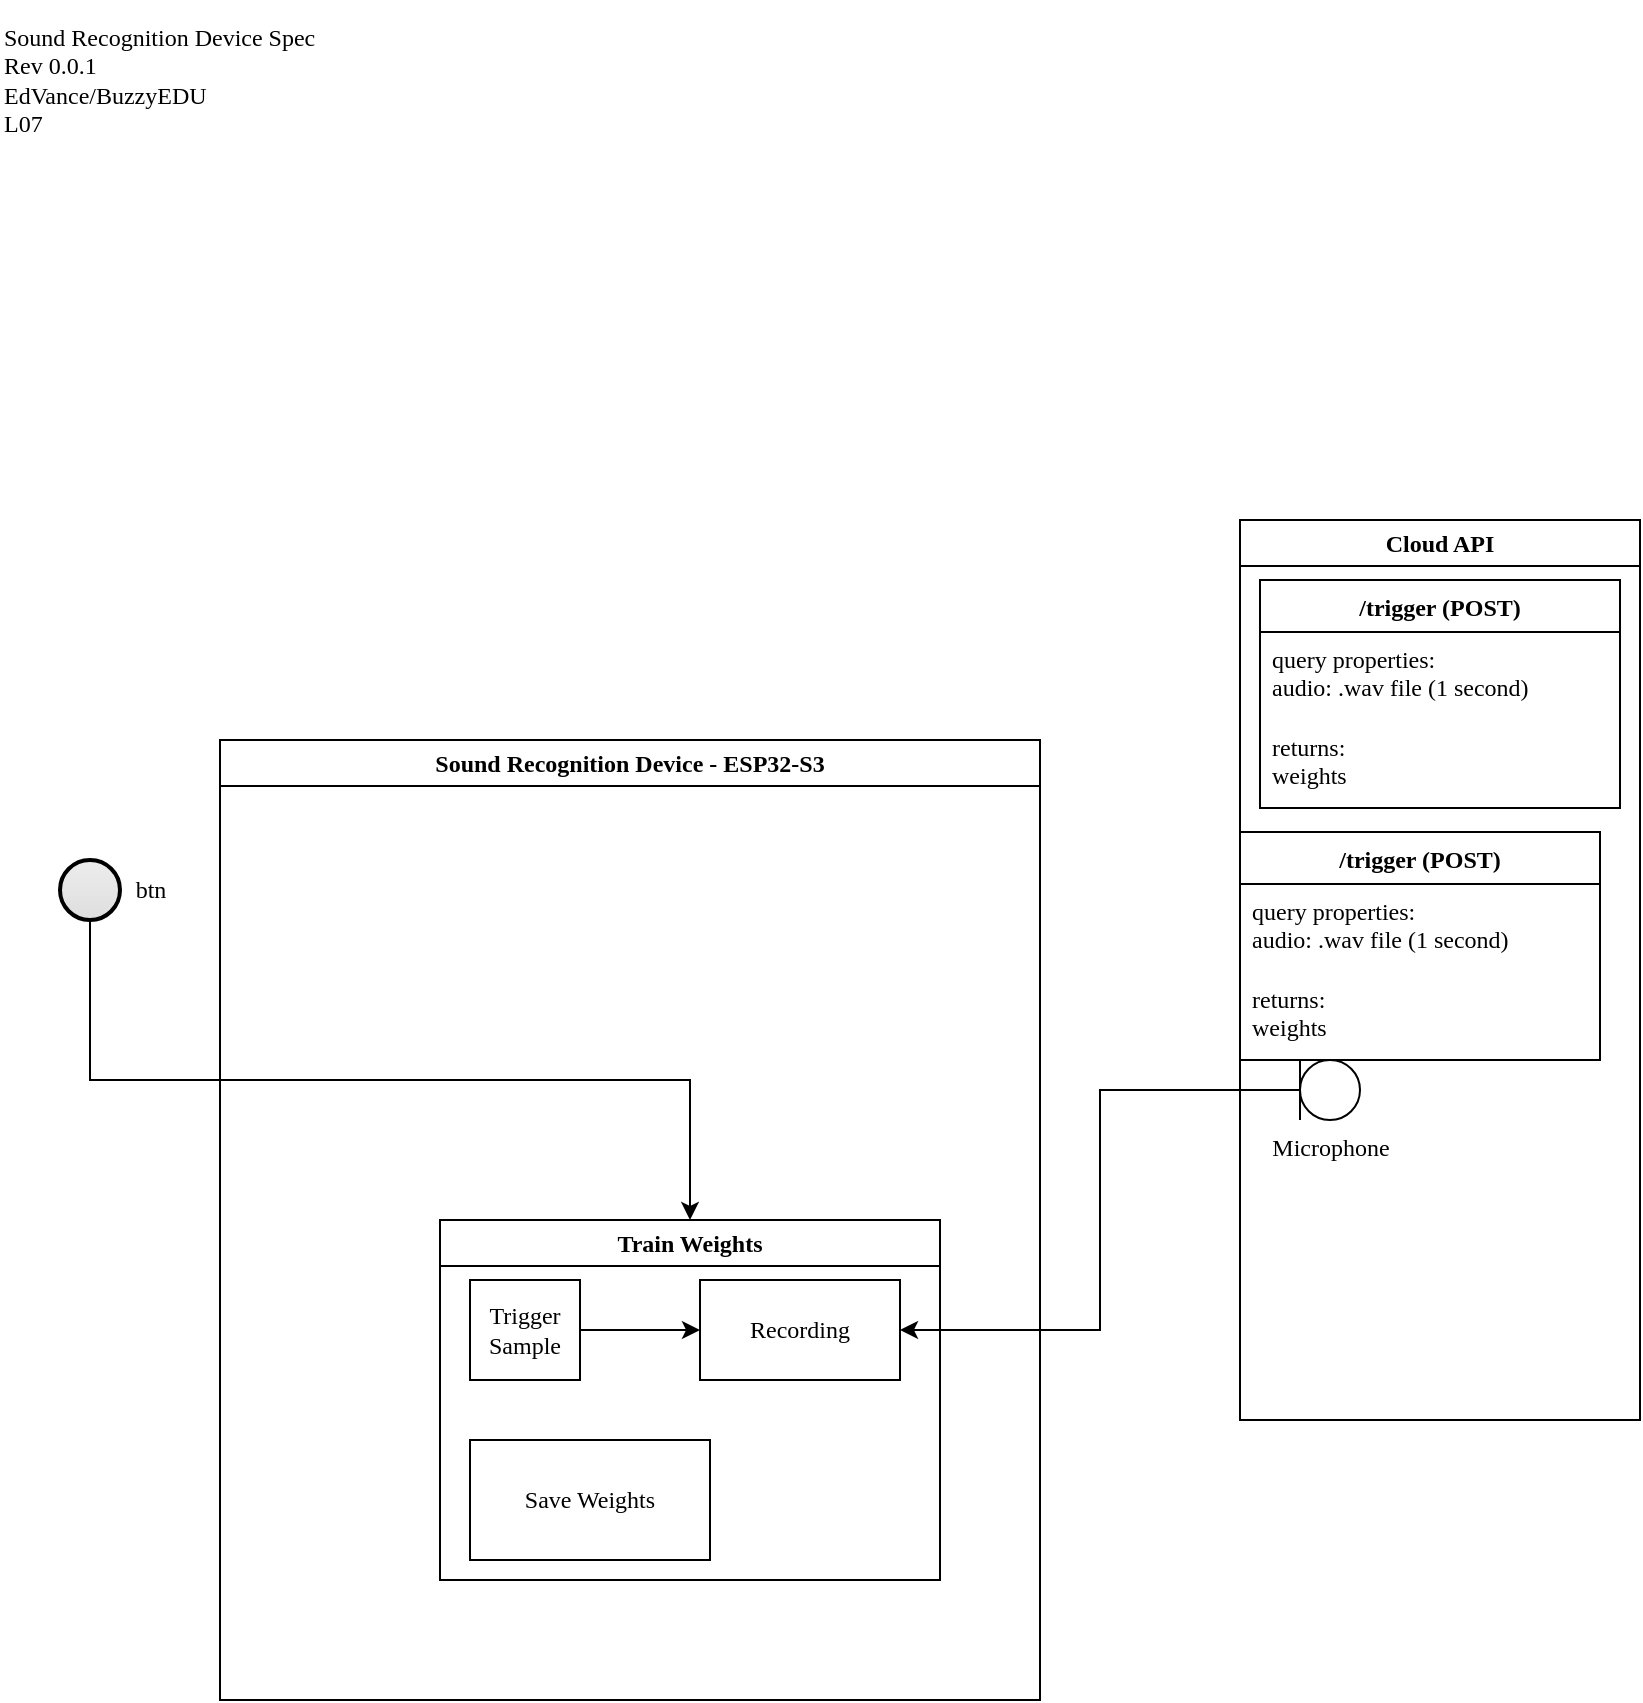 <mxfile version="26.0.16">
  <diagram name="Page-1" id="p_WE0Dm36_8SnMLj7Snu">
    <mxGraphModel dx="934" dy="738" grid="1" gridSize="10" guides="1" tooltips="1" connect="1" arrows="1" fold="1" page="1" pageScale="1" pageWidth="850" pageHeight="1100" math="0" shadow="0">
      <root>
        <mxCell id="0" />
        <mxCell id="1" parent="0" />
        <mxCell id="LyxQhL4PqP1_1bGI5EFB-19" style="edgeStyle=orthogonalEdgeStyle;rounded=0;orthogonalLoop=1;jettySize=auto;html=1;entryX=1;entryY=0.5;entryDx=0;entryDy=0;fontFamily=Lucida Console;" parent="1" source="LyxQhL4PqP1_1bGI5EFB-2" target="LyxQhL4PqP1_1bGI5EFB-18" edge="1">
          <mxGeometry relative="1" as="geometry" />
        </mxCell>
        <mxCell id="LyxQhL4PqP1_1bGI5EFB-2" value="Microphone" style="verticalLabelPosition=bottom;shadow=0;dashed=0;align=center;html=1;verticalAlign=top;shape=mxgraph.electrical.radio.microphone_1;fontFamily=Lucida Console;" parent="1" vertex="1">
          <mxGeometry x="660" y="530" width="30" height="30" as="geometry" />
        </mxCell>
        <mxCell id="LyxQhL4PqP1_1bGI5EFB-11" value="Sound Recognition Device - ESP32-S3" style="swimlane;whiteSpace=wrap;html=1;fontFamily=Lucida Console;" parent="1" vertex="1">
          <mxGeometry x="120" y="370" width="410" height="480" as="geometry" />
        </mxCell>
        <mxCell id="LyxQhL4PqP1_1bGI5EFB-13" value="Train Weights" style="swimlane;whiteSpace=wrap;html=1;fontFamily=Lucida Console;" parent="LyxQhL4PqP1_1bGI5EFB-11" vertex="1">
          <mxGeometry x="110" y="240" width="250" height="180" as="geometry" />
        </mxCell>
        <mxCell id="LyxQhL4PqP1_1bGI5EFB-20" style="edgeStyle=orthogonalEdgeStyle;rounded=0;orthogonalLoop=1;jettySize=auto;html=1;entryX=0;entryY=0.5;entryDx=0;entryDy=0;fontFamily=Lucida Console;" parent="LyxQhL4PqP1_1bGI5EFB-13" source="LyxQhL4PqP1_1bGI5EFB-17" target="LyxQhL4PqP1_1bGI5EFB-18" edge="1">
          <mxGeometry relative="1" as="geometry" />
        </mxCell>
        <mxCell id="LyxQhL4PqP1_1bGI5EFB-17" value="Trigger Sample" style="html=1;whiteSpace=wrap;fontFamily=Lucida Console;" parent="LyxQhL4PqP1_1bGI5EFB-13" vertex="1">
          <mxGeometry x="15" y="30" width="55" height="50" as="geometry" />
        </mxCell>
        <mxCell id="LyxQhL4PqP1_1bGI5EFB-18" value="Recording" style="html=1;whiteSpace=wrap;fontFamily=Lucida Console;" parent="LyxQhL4PqP1_1bGI5EFB-13" vertex="1">
          <mxGeometry x="130" y="30" width="100" height="50" as="geometry" />
        </mxCell>
        <mxCell id="LyxQhL4PqP1_1bGI5EFB-36" value="Save Weights" style="rounded=0;whiteSpace=wrap;html=1;fontFamily=Lucida Console;" parent="LyxQhL4PqP1_1bGI5EFB-13" vertex="1">
          <mxGeometry x="15" y="110" width="120" height="60" as="geometry" />
        </mxCell>
        <mxCell id="LyxQhL4PqP1_1bGI5EFB-22" value="Cloud API" style="swimlane;whiteSpace=wrap;html=1;fontFamily=Lucida Console;" parent="1" vertex="1">
          <mxGeometry x="630" y="260" width="200" height="450" as="geometry" />
        </mxCell>
        <mxCell id="LyxQhL4PqP1_1bGI5EFB-23" value="/trigger (POST)" style="swimlane;fontStyle=1;align=center;verticalAlign=top;childLayout=stackLayout;horizontal=1;startSize=26;horizontalStack=0;resizeParent=1;resizeParentMax=0;resizeLast=0;collapsible=1;marginBottom=0;whiteSpace=wrap;html=1;fontFamily=Lucida Console;" parent="LyxQhL4PqP1_1bGI5EFB-22" vertex="1">
          <mxGeometry x="10" y="30" width="180" height="114" as="geometry" />
        </mxCell>
        <mxCell id="LyxQhL4PqP1_1bGI5EFB-24" value="&lt;div&gt;query properties:&lt;/div&gt;audio: .wav file (1 second)" style="text;strokeColor=none;fillColor=none;align=left;verticalAlign=top;spacingLeft=4;spacingRight=4;overflow=hidden;rotatable=0;points=[[0,0.5],[1,0.5]];portConstraint=eastwest;whiteSpace=wrap;html=1;fontFamily=Lucida Console;" parent="LyxQhL4PqP1_1bGI5EFB-23" vertex="1">
          <mxGeometry y="26" width="180" height="44" as="geometry" />
        </mxCell>
        <mxCell id="LyxQhL4PqP1_1bGI5EFB-32" value="&lt;div&gt;&lt;span style=&quot;background-color: transparent; color: light-dark(rgb(0, 0, 0), rgb(255, 255, 255));&quot;&gt;returns:&lt;/span&gt;&lt;/div&gt;&lt;div&gt;&lt;span style=&quot;background-color: transparent; color: light-dark(rgb(0, 0, 0), rgb(255, 255, 255));&quot;&gt;weights&lt;/span&gt;&lt;/div&gt;" style="text;strokeColor=none;fillColor=none;align=left;verticalAlign=top;spacingLeft=4;spacingRight=4;overflow=hidden;rotatable=0;points=[[0,0.5],[1,0.5]];portConstraint=eastwest;whiteSpace=wrap;html=1;fontFamily=Lucida Console;" parent="LyxQhL4PqP1_1bGI5EFB-23" vertex="1">
          <mxGeometry y="70" width="180" height="44" as="geometry" />
        </mxCell>
        <mxCell id="DzI4yUuWGtTE8vHJxyPO-13" value="/trigger (POST)" style="swimlane;fontStyle=1;align=center;verticalAlign=top;childLayout=stackLayout;horizontal=1;startSize=26;horizontalStack=0;resizeParent=1;resizeParentMax=0;resizeLast=0;collapsible=1;marginBottom=0;whiteSpace=wrap;html=1;fontFamily=Lucida Console;" vertex="1" parent="LyxQhL4PqP1_1bGI5EFB-22">
          <mxGeometry y="156" width="180" height="114" as="geometry" />
        </mxCell>
        <mxCell id="DzI4yUuWGtTE8vHJxyPO-14" value="&lt;div&gt;query properties:&lt;/div&gt;audio: .wav file (1 second)" style="text;strokeColor=none;fillColor=none;align=left;verticalAlign=top;spacingLeft=4;spacingRight=4;overflow=hidden;rotatable=0;points=[[0,0.5],[1,0.5]];portConstraint=eastwest;whiteSpace=wrap;html=1;fontFamily=Lucida Console;" vertex="1" parent="DzI4yUuWGtTE8vHJxyPO-13">
          <mxGeometry y="26" width="180" height="44" as="geometry" />
        </mxCell>
        <mxCell id="DzI4yUuWGtTE8vHJxyPO-15" value="&lt;div&gt;&lt;span style=&quot;background-color: transparent; color: light-dark(rgb(0, 0, 0), rgb(255, 255, 255));&quot;&gt;returns:&lt;/span&gt;&lt;/div&gt;&lt;div&gt;&lt;span style=&quot;background-color: transparent; color: light-dark(rgb(0, 0, 0), rgb(255, 255, 255));&quot;&gt;weights&lt;/span&gt;&lt;/div&gt;" style="text;strokeColor=none;fillColor=none;align=left;verticalAlign=top;spacingLeft=4;spacingRight=4;overflow=hidden;rotatable=0;points=[[0,0.5],[1,0.5]];portConstraint=eastwest;whiteSpace=wrap;html=1;fontFamily=Lucida Console;" vertex="1" parent="DzI4yUuWGtTE8vHJxyPO-13">
          <mxGeometry y="70" width="180" height="44" as="geometry" />
        </mxCell>
        <mxCell id="LyxQhL4PqP1_1bGI5EFB-42" style="edgeStyle=orthogonalEdgeStyle;rounded=0;orthogonalLoop=1;jettySize=auto;html=1;fontFamily=Lucida Console;" parent="1" source="LyxQhL4PqP1_1bGI5EFB-41" target="LyxQhL4PqP1_1bGI5EFB-13" edge="1">
          <mxGeometry relative="1" as="geometry">
            <Array as="points">
              <mxPoint x="55" y="540" />
            </Array>
          </mxGeometry>
        </mxCell>
        <mxCell id="LyxQhL4PqP1_1bGI5EFB-41" value="btn" style="html=1;shadow=0;dashed=0;shape=mxgraph.bootstrap.radioButton2;labelPosition=right;verticalLabelPosition=middle;align=center;verticalAlign=middle;gradientColor=#DEDEDE;fillColor=#EDEDED;checked=0;spacing=5;checkedFill=#0085FC;checkedStroke=#ffffff;sketch=0;strokeWidth=2;fontFamily=Lucida Console;" parent="1" vertex="1">
          <mxGeometry x="40" y="430" width="30" height="30" as="geometry" />
        </mxCell>
        <mxCell id="DzI4yUuWGtTE8vHJxyPO-2" value="Sound Recognition Device Spec&amp;nbsp;&lt;div&gt;Rev 0.0.1&lt;/div&gt;&lt;div&gt;EdVance/BuzzyEDU&lt;/div&gt;&lt;div&gt;L07&lt;/div&gt;" style="text;html=1;align=left;verticalAlign=middle;whiteSpace=wrap;rounded=0;fontFamily=Lucida Console;labelPosition=center;verticalLabelPosition=middle;" vertex="1" parent="1">
          <mxGeometry x="10" width="230" height="80" as="geometry" />
        </mxCell>
      </root>
    </mxGraphModel>
  </diagram>
</mxfile>
